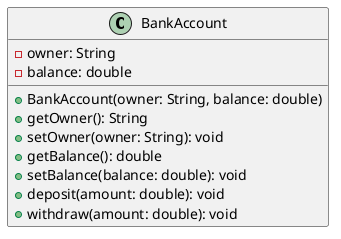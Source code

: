 @startuml

class BankAccount {
  -owner: String
  -balance: double

  +BankAccount(owner: String, balance: double)
  +getOwner(): String
  +setOwner(owner: String): void
  +getBalance(): double
  +setBalance(balance: double): void
  +deposit(amount: double): void
  +withdraw(amount: double): void
}

@enduml